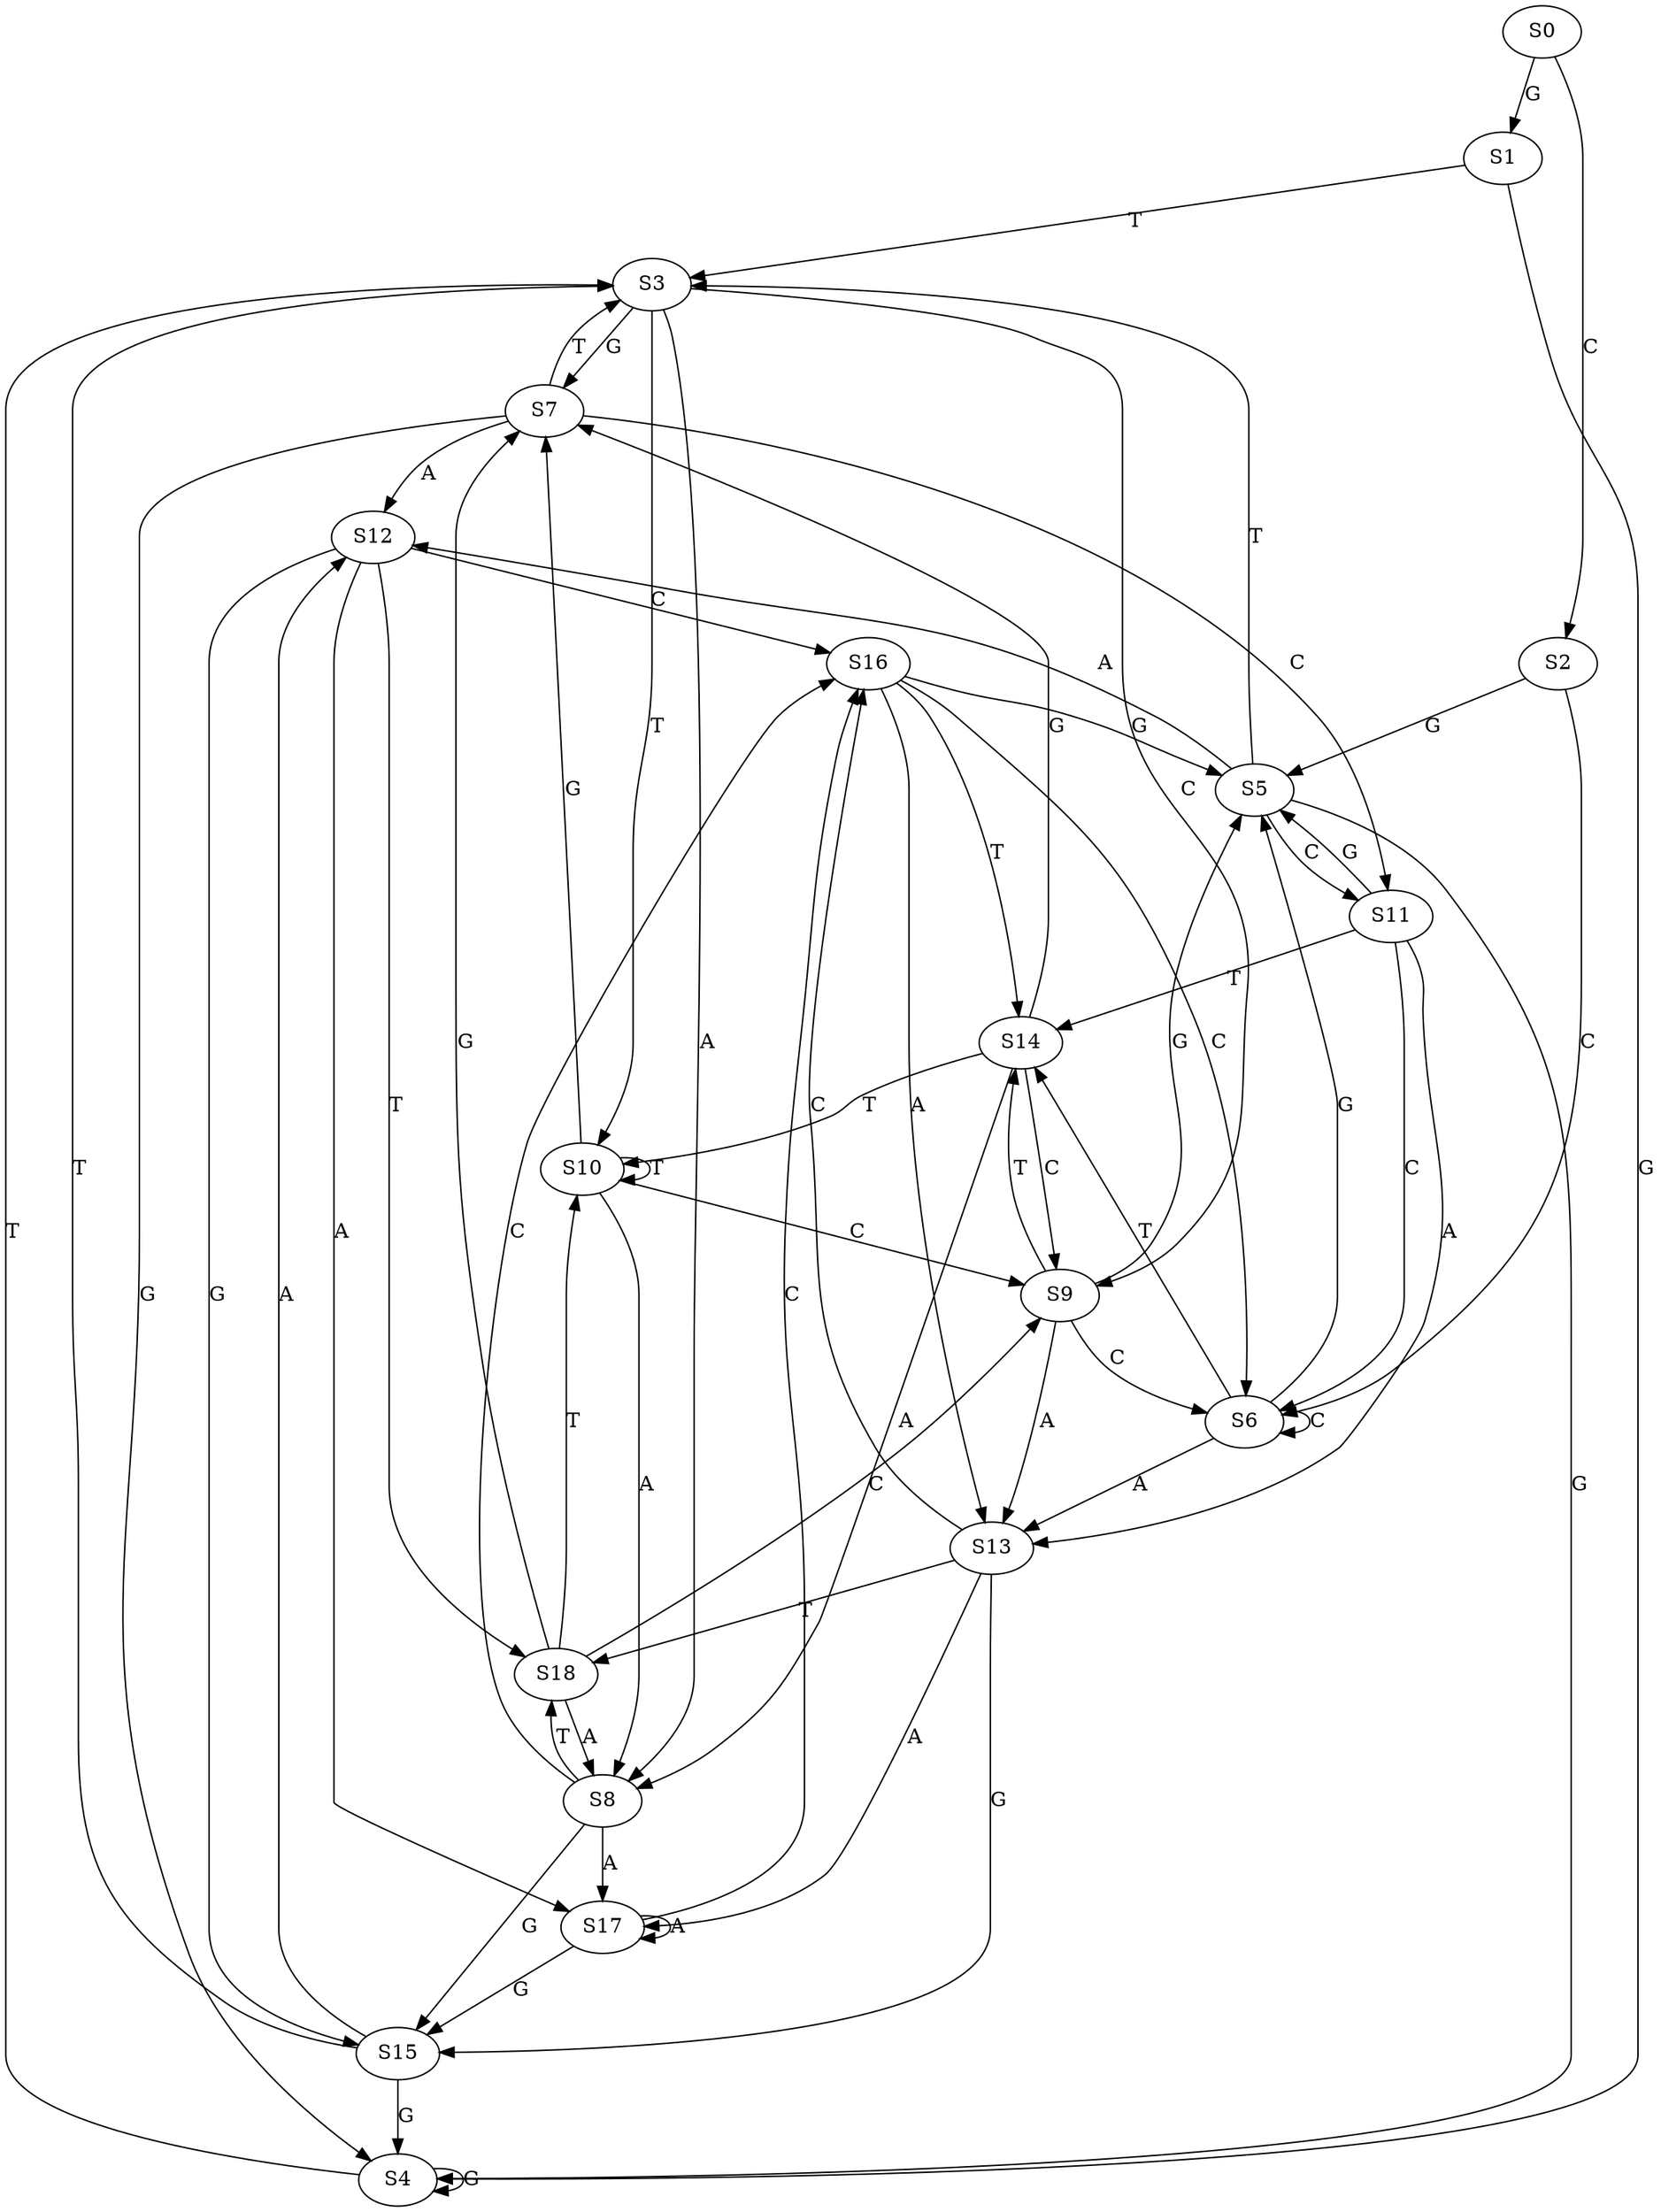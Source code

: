 strict digraph  {
	S0 -> S1 [ label = G ];
	S0 -> S2 [ label = C ];
	S1 -> S3 [ label = T ];
	S1 -> S4 [ label = G ];
	S2 -> S5 [ label = G ];
	S2 -> S6 [ label = C ];
	S3 -> S7 [ label = G ];
	S3 -> S8 [ label = A ];
	S3 -> S9 [ label = C ];
	S3 -> S10 [ label = T ];
	S4 -> S3 [ label = T ];
	S4 -> S4 [ label = G ];
	S5 -> S3 [ label = T ];
	S5 -> S11 [ label = C ];
	S5 -> S12 [ label = A ];
	S5 -> S4 [ label = G ];
	S6 -> S13 [ label = A ];
	S6 -> S14 [ label = T ];
	S6 -> S5 [ label = G ];
	S6 -> S6 [ label = C ];
	S7 -> S11 [ label = C ];
	S7 -> S12 [ label = A ];
	S7 -> S3 [ label = T ];
	S7 -> S4 [ label = G ];
	S8 -> S15 [ label = G ];
	S8 -> S16 [ label = C ];
	S8 -> S17 [ label = A ];
	S8 -> S18 [ label = T ];
	S9 -> S6 [ label = C ];
	S9 -> S13 [ label = A ];
	S9 -> S14 [ label = T ];
	S9 -> S5 [ label = G ];
	S10 -> S7 [ label = G ];
	S10 -> S8 [ label = A ];
	S10 -> S9 [ label = C ];
	S10 -> S10 [ label = T ];
	S11 -> S6 [ label = C ];
	S11 -> S13 [ label = A ];
	S11 -> S14 [ label = T ];
	S11 -> S5 [ label = G ];
	S12 -> S18 [ label = T ];
	S12 -> S15 [ label = G ];
	S12 -> S17 [ label = A ];
	S12 -> S16 [ label = C ];
	S13 -> S17 [ label = A ];
	S13 -> S16 [ label = C ];
	S13 -> S18 [ label = T ];
	S13 -> S15 [ label = G ];
	S14 -> S7 [ label = G ];
	S14 -> S8 [ label = A ];
	S14 -> S9 [ label = C ];
	S14 -> S10 [ label = T ];
	S15 -> S3 [ label = T ];
	S15 -> S4 [ label = G ];
	S15 -> S12 [ label = A ];
	S16 -> S14 [ label = T ];
	S16 -> S6 [ label = C ];
	S16 -> S13 [ label = A ];
	S16 -> S5 [ label = G ];
	S17 -> S15 [ label = G ];
	S17 -> S16 [ label = C ];
	S17 -> S17 [ label = A ];
	S18 -> S9 [ label = C ];
	S18 -> S7 [ label = G ];
	S18 -> S10 [ label = T ];
	S18 -> S8 [ label = A ];
}
